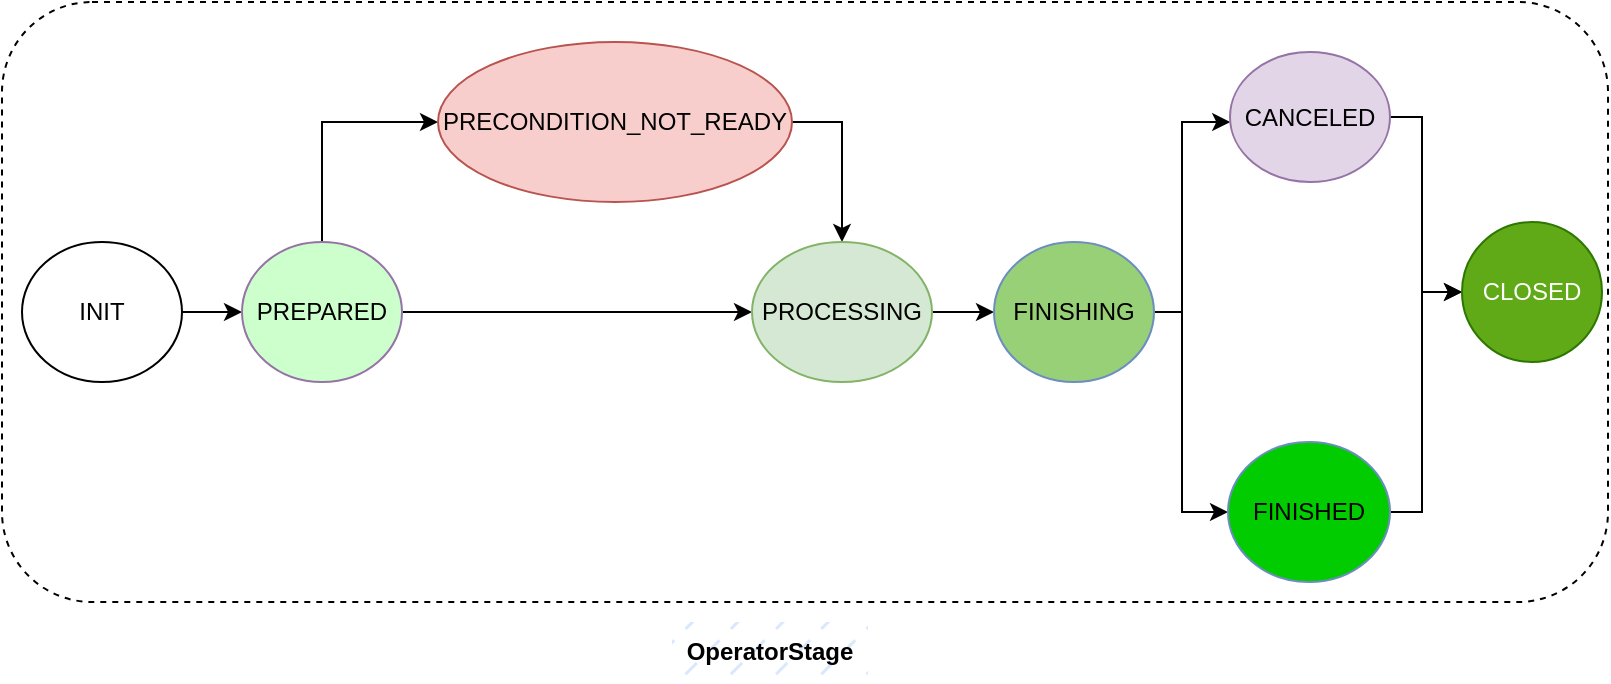 <mxfile version="21.6.9" type="device">
  <diagram name="第 1 页" id="1Ulb8NQG4NdvHqyt34jY">
    <mxGraphModel dx="1659" dy="950" grid="1" gridSize="10" guides="1" tooltips="1" connect="1" arrows="1" fold="1" page="1" pageScale="1" pageWidth="827" pageHeight="1169" math="0" shadow="0">
      <root>
        <mxCell id="0" />
        <mxCell id="1" parent="0" />
        <mxCell id="FkmVyB0qqkYuT5WFClrY-10" style="edgeStyle=orthogonalEdgeStyle;rounded=0;orthogonalLoop=1;jettySize=auto;html=1;exitX=1;exitY=0.5;exitDx=0;exitDy=0;entryX=0;entryY=0.5;entryDx=0;entryDy=0;" parent="1" source="FkmVyB0qqkYuT5WFClrY-1" target="FkmVyB0qqkYuT5WFClrY-2" edge="1">
          <mxGeometry relative="1" as="geometry" />
        </mxCell>
        <mxCell id="FkmVyB0qqkYuT5WFClrY-1" value="INIT" style="ellipse;whiteSpace=wrap;html=1;" parent="1" vertex="1">
          <mxGeometry x="17" y="520" width="80" height="70" as="geometry" />
        </mxCell>
        <mxCell id="FkmVyB0qqkYuT5WFClrY-12" style="edgeStyle=orthogonalEdgeStyle;rounded=0;orthogonalLoop=1;jettySize=auto;html=1;exitX=1;exitY=0.5;exitDx=0;exitDy=0;" parent="1" source="FkmVyB0qqkYuT5WFClrY-2" target="FkmVyB0qqkYuT5WFClrY-5" edge="1">
          <mxGeometry relative="1" as="geometry" />
        </mxCell>
        <mxCell id="FkmVyB0qqkYuT5WFClrY-15" style="edgeStyle=orthogonalEdgeStyle;rounded=0;orthogonalLoop=1;jettySize=auto;html=1;exitX=0.5;exitY=0;exitDx=0;exitDy=0;entryX=0;entryY=0.5;entryDx=0;entryDy=0;" parent="1" source="FkmVyB0qqkYuT5WFClrY-2" target="FkmVyB0qqkYuT5WFClrY-3" edge="1">
          <mxGeometry relative="1" as="geometry" />
        </mxCell>
        <mxCell id="FkmVyB0qqkYuT5WFClrY-2" value="PREPARED" style="ellipse;whiteSpace=wrap;html=1;fillColor=#CCFFCC;strokeColor=#9673a6;" parent="1" vertex="1">
          <mxGeometry x="127" y="520" width="80" height="70" as="geometry" />
        </mxCell>
        <mxCell id="FkmVyB0qqkYuT5WFClrY-13" style="edgeStyle=orthogonalEdgeStyle;rounded=0;orthogonalLoop=1;jettySize=auto;html=1;exitX=1;exitY=0.5;exitDx=0;exitDy=0;" parent="1" source="FkmVyB0qqkYuT5WFClrY-3" target="FkmVyB0qqkYuT5WFClrY-5" edge="1">
          <mxGeometry relative="1" as="geometry" />
        </mxCell>
        <mxCell id="FkmVyB0qqkYuT5WFClrY-3" value="PRECONDITION_NOT_READY" style="ellipse;whiteSpace=wrap;html=1;fillColor=#f8cecc;strokeColor=#b85450;" parent="1" vertex="1">
          <mxGeometry x="225" y="420" width="177" height="80" as="geometry" />
        </mxCell>
        <mxCell id="FkmVyB0qqkYuT5WFClrY-16" style="edgeStyle=orthogonalEdgeStyle;rounded=0;orthogonalLoop=1;jettySize=auto;html=1;exitX=1;exitY=0.5;exitDx=0;exitDy=0;entryX=0;entryY=0.5;entryDx=0;entryDy=0;" parent="1" source="FkmVyB0qqkYuT5WFClrY-5" target="FkmVyB0qqkYuT5WFClrY-6" edge="1">
          <mxGeometry relative="1" as="geometry" />
        </mxCell>
        <mxCell id="FkmVyB0qqkYuT5WFClrY-5" value="PROCESSING" style="ellipse;whiteSpace=wrap;html=1;fillColor=#d5e8d4;strokeColor=#82b366;" parent="1" vertex="1">
          <mxGeometry x="382" y="520" width="90" height="70" as="geometry" />
        </mxCell>
        <mxCell id="FkmVyB0qqkYuT5WFClrY-17" style="edgeStyle=orthogonalEdgeStyle;rounded=0;orthogonalLoop=1;jettySize=auto;html=1;exitX=1;exitY=0.5;exitDx=0;exitDy=0;" parent="1" source="FkmVyB0qqkYuT5WFClrY-6" target="FkmVyB0qqkYuT5WFClrY-7" edge="1">
          <mxGeometry relative="1" as="geometry">
            <Array as="points">
              <mxPoint x="597" y="555" />
              <mxPoint x="597" y="460" />
            </Array>
          </mxGeometry>
        </mxCell>
        <mxCell id="FkmVyB0qqkYuT5WFClrY-18" style="edgeStyle=orthogonalEdgeStyle;rounded=0;orthogonalLoop=1;jettySize=auto;html=1;exitX=1;exitY=0.5;exitDx=0;exitDy=0;" parent="1" source="FkmVyB0qqkYuT5WFClrY-6" target="FkmVyB0qqkYuT5WFClrY-8" edge="1">
          <mxGeometry relative="1" as="geometry">
            <Array as="points">
              <mxPoint x="597" y="555" />
              <mxPoint x="597" y="655" />
            </Array>
          </mxGeometry>
        </mxCell>
        <mxCell id="FkmVyB0qqkYuT5WFClrY-6" value="FINISHING" style="ellipse;whiteSpace=wrap;html=1;fillColor=#97D077;strokeColor=#6c8ebf;" parent="1" vertex="1">
          <mxGeometry x="503" y="520" width="80" height="70" as="geometry" />
        </mxCell>
        <mxCell id="FkmVyB0qqkYuT5WFClrY-19" style="edgeStyle=orthogonalEdgeStyle;rounded=0;orthogonalLoop=1;jettySize=auto;html=1;exitX=1;exitY=0.5;exitDx=0;exitDy=0;entryX=0;entryY=0.5;entryDx=0;entryDy=0;" parent="1" source="FkmVyB0qqkYuT5WFClrY-7" target="FkmVyB0qqkYuT5WFClrY-9" edge="1">
          <mxGeometry relative="1" as="geometry">
            <Array as="points">
              <mxPoint x="717" y="458" />
              <mxPoint x="717" y="545" />
            </Array>
          </mxGeometry>
        </mxCell>
        <mxCell id="FkmVyB0qqkYuT5WFClrY-7" value="CANCELED" style="ellipse;whiteSpace=wrap;html=1;fillColor=#e1d5e7;strokeColor=#9673a6;" parent="1" vertex="1">
          <mxGeometry x="621" y="425" width="80" height="65" as="geometry" />
        </mxCell>
        <mxCell id="FkmVyB0qqkYuT5WFClrY-20" style="edgeStyle=orthogonalEdgeStyle;rounded=0;orthogonalLoop=1;jettySize=auto;html=1;exitX=1;exitY=0.5;exitDx=0;exitDy=0;entryX=0;entryY=0.5;entryDx=0;entryDy=0;" parent="1" source="FkmVyB0qqkYuT5WFClrY-8" target="FkmVyB0qqkYuT5WFClrY-9" edge="1">
          <mxGeometry relative="1" as="geometry">
            <Array as="points">
              <mxPoint x="717" y="655" />
              <mxPoint x="717" y="545" />
            </Array>
          </mxGeometry>
        </mxCell>
        <mxCell id="FkmVyB0qqkYuT5WFClrY-8" value="FINISHED" style="ellipse;whiteSpace=wrap;html=1;fillColor=#00CC00;strokeColor=#6c8ebf;" parent="1" vertex="1">
          <mxGeometry x="620" y="620" width="81" height="70" as="geometry" />
        </mxCell>
        <mxCell id="FkmVyB0qqkYuT5WFClrY-9" value="CLOSED" style="ellipse;whiteSpace=wrap;html=1;fillColor=#60a917;fontColor=#ffffff;strokeColor=#2D7600;" parent="1" vertex="1">
          <mxGeometry x="737" y="510" width="70" height="70" as="geometry" />
        </mxCell>
        <mxCell id="peiSOoyiy_63T8u3R-bk-1" value="" style="rounded=1;whiteSpace=wrap;html=1;fillColor=none;dashed=1;" vertex="1" parent="1">
          <mxGeometry x="7" y="400" width="803" height="300" as="geometry" />
        </mxCell>
        <mxCell id="peiSOoyiy_63T8u3R-bk-2" value="&lt;b&gt;OperatorStage&lt;/b&gt;" style="text;html=1;strokeColor=none;fillColor=#dae8fc;align=center;verticalAlign=middle;whiteSpace=wrap;rounded=0;fillStyle=dashed;" vertex="1" parent="1">
          <mxGeometry x="342" y="710" width="98" height="30" as="geometry" />
        </mxCell>
      </root>
    </mxGraphModel>
  </diagram>
</mxfile>
